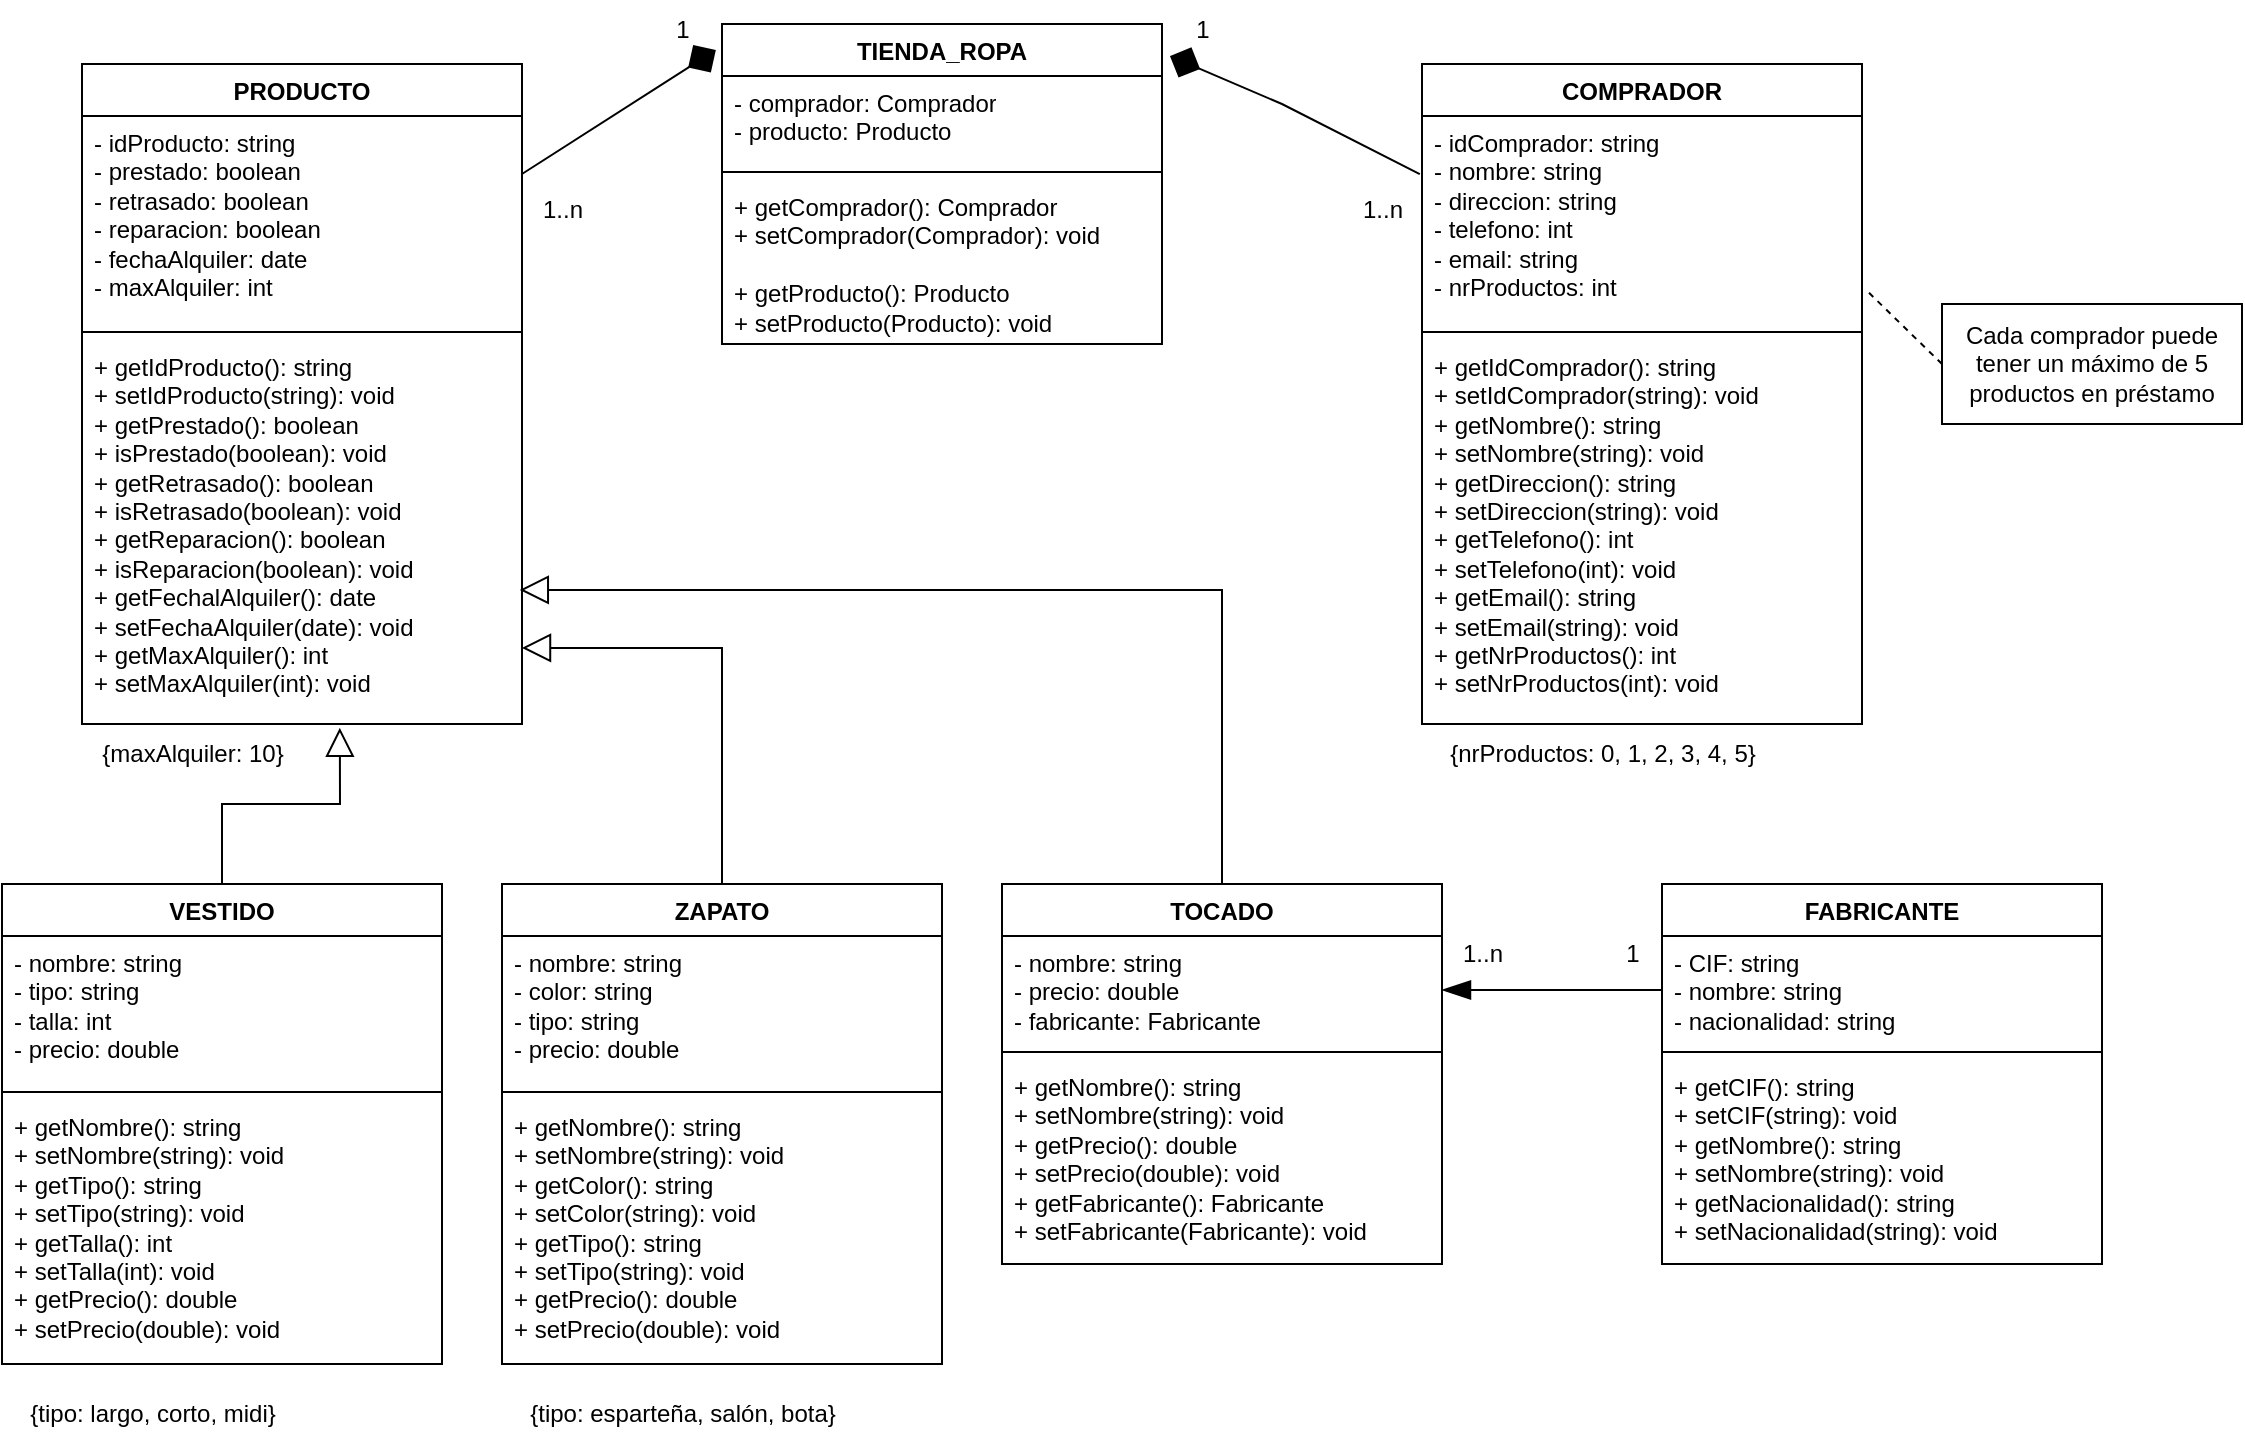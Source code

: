 <mxfile version="21.3.2" type="github">
  <diagram name="Page-1" id="Ce1ctauXF_vdWPDDygOI">
    <mxGraphModel dx="914" dy="549" grid="1" gridSize="10" guides="1" tooltips="1" connect="1" arrows="1" fold="1" page="1" pageScale="1" pageWidth="1169" pageHeight="827" math="0" shadow="0">
      <root>
        <mxCell id="0" />
        <mxCell id="1" parent="0" />
        <mxCell id="uwPxNzFWtOXTj_VPEGbY-1" value="TIENDA_ROPA" style="swimlane;fontStyle=1;align=center;verticalAlign=top;childLayout=stackLayout;horizontal=1;startSize=26;horizontalStack=0;resizeParent=1;resizeParentMax=0;resizeLast=0;collapsible=1;marginBottom=0;whiteSpace=wrap;html=1;" parent="1" vertex="1">
          <mxGeometry x="390" y="50" width="220" height="160" as="geometry" />
        </mxCell>
        <mxCell id="uwPxNzFWtOXTj_VPEGbY-2" value="&lt;div&gt;- comprador: Comprador&lt;/div&gt;&lt;div&gt;- producto: Producto&lt;br&gt;&lt;/div&gt;" style="text;strokeColor=none;fillColor=none;align=left;verticalAlign=top;spacingLeft=4;spacingRight=4;overflow=hidden;rotatable=0;points=[[0,0.5],[1,0.5]];portConstraint=eastwest;whiteSpace=wrap;html=1;" parent="uwPxNzFWtOXTj_VPEGbY-1" vertex="1">
          <mxGeometry y="26" width="220" height="44" as="geometry" />
        </mxCell>
        <mxCell id="uwPxNzFWtOXTj_VPEGbY-3" value="" style="line;strokeWidth=1;fillColor=none;align=left;verticalAlign=middle;spacingTop=-1;spacingLeft=3;spacingRight=3;rotatable=0;labelPosition=right;points=[];portConstraint=eastwest;strokeColor=inherit;" parent="uwPxNzFWtOXTj_VPEGbY-1" vertex="1">
          <mxGeometry y="70" width="220" height="8" as="geometry" />
        </mxCell>
        <mxCell id="uwPxNzFWtOXTj_VPEGbY-4" value="&lt;div&gt;+ getComprador(): Comprador&lt;/div&gt;&lt;div&gt;+ setComprador(Comprador): void&lt;br&gt;&lt;/div&gt;&lt;div&gt;&lt;br&gt;&lt;/div&gt;&lt;div&gt;+ getProducto(): Producto&lt;br&gt;&lt;/div&gt;&lt;div&gt;+ setProducto(Producto): void&lt;br&gt;&lt;/div&gt;&lt;div&gt;&lt;br&gt;&lt;br&gt;&lt;/div&gt;" style="text;strokeColor=none;fillColor=none;align=left;verticalAlign=top;spacingLeft=4;spacingRight=4;overflow=hidden;rotatable=0;points=[[0,0.5],[1,0.5]];portConstraint=eastwest;whiteSpace=wrap;html=1;" parent="uwPxNzFWtOXTj_VPEGbY-1" vertex="1">
          <mxGeometry y="78" width="220" height="82" as="geometry" />
        </mxCell>
        <mxCell id="uwPxNzFWtOXTj_VPEGbY-5" value="PRODUCTO" style="swimlane;fontStyle=1;align=center;verticalAlign=top;childLayout=stackLayout;horizontal=1;startSize=26;horizontalStack=0;resizeParent=1;resizeParentMax=0;resizeLast=0;collapsible=1;marginBottom=0;whiteSpace=wrap;html=1;" parent="1" vertex="1">
          <mxGeometry x="70" y="70" width="220" height="330" as="geometry" />
        </mxCell>
        <mxCell id="uwPxNzFWtOXTj_VPEGbY-6" value="&lt;div&gt;- idProducto: string&lt;br&gt;&lt;/div&gt;&lt;div&gt;- prestado: boolean&lt;/div&gt;&lt;div&gt;- retrasado: boolean&lt;/div&gt;&lt;div&gt;- reparacion: boolean&lt;br&gt;&lt;/div&gt;&lt;div&gt;- fechaAlquiler: date&lt;br&gt;&lt;/div&gt;&lt;div&gt;- maxAlquiler: int&lt;br&gt;&lt;/div&gt;&lt;div&gt;&lt;br&gt;&lt;/div&gt;" style="text;strokeColor=none;fillColor=none;align=left;verticalAlign=top;spacingLeft=4;spacingRight=4;overflow=hidden;rotatable=0;points=[[0,0.5],[1,0.5]];portConstraint=eastwest;whiteSpace=wrap;html=1;" parent="uwPxNzFWtOXTj_VPEGbY-5" vertex="1">
          <mxGeometry y="26" width="220" height="104" as="geometry" />
        </mxCell>
        <mxCell id="uwPxNzFWtOXTj_VPEGbY-7" value="" style="line;strokeWidth=1;fillColor=none;align=left;verticalAlign=middle;spacingTop=-1;spacingLeft=3;spacingRight=3;rotatable=0;labelPosition=right;points=[];portConstraint=eastwest;strokeColor=inherit;" parent="uwPxNzFWtOXTj_VPEGbY-5" vertex="1">
          <mxGeometry y="130" width="220" height="8" as="geometry" />
        </mxCell>
        <mxCell id="uwPxNzFWtOXTj_VPEGbY-8" value="&lt;div&gt;+ getIdProducto(): string&lt;/div&gt;&lt;div&gt;+ setIdProducto(string): void&lt;br&gt;&lt;/div&gt;&lt;div&gt;+ getPrestado(): boolean&lt;br&gt;&lt;/div&gt;&lt;div&gt;+ isPrestado(boolean): void&lt;br&gt;&lt;/div&gt;&lt;div&gt;&lt;div&gt;+ getRetrasado(): boolean&lt;br&gt;&lt;/div&gt;+ isRetrasado(boolean): void&lt;/div&gt;&lt;div&gt;+ getReparacion(): boolean&lt;br&gt;&lt;/div&gt;&lt;div&gt;+ isReparacion(boolean): void&lt;/div&gt;&lt;div&gt;+ getFechalAlquiler(): date&lt;br&gt;&lt;/div&gt;&lt;div&gt;&lt;div&gt;+ setFechaAlquiler(date): void&lt;/div&gt;&lt;div&gt;+ getMaxAlquiler(): int&lt;br&gt;&lt;/div&gt;+ setMaxAlquiler(int): void&lt;br&gt;&lt;br&gt;&lt;/div&gt;" style="text;strokeColor=none;fillColor=none;align=left;verticalAlign=top;spacingLeft=4;spacingRight=4;overflow=hidden;rotatable=0;points=[[0,0.5],[1,0.5]];portConstraint=eastwest;whiteSpace=wrap;html=1;" parent="uwPxNzFWtOXTj_VPEGbY-5" vertex="1">
          <mxGeometry y="138" width="220" height="192" as="geometry" />
        </mxCell>
        <mxCell id="uwPxNzFWtOXTj_VPEGbY-9" value="COMPRADOR" style="swimlane;fontStyle=1;align=center;verticalAlign=top;childLayout=stackLayout;horizontal=1;startSize=26;horizontalStack=0;resizeParent=1;resizeParentMax=0;resizeLast=0;collapsible=1;marginBottom=0;whiteSpace=wrap;html=1;" parent="1" vertex="1">
          <mxGeometry x="740" y="70" width="220" height="330" as="geometry" />
        </mxCell>
        <mxCell id="uwPxNzFWtOXTj_VPEGbY-10" value="&lt;div&gt;- idComprador: string&lt;/div&gt;&lt;div&gt;- nombre: string&lt;/div&gt;&lt;div&gt;- direccion: string&lt;/div&gt;&lt;div&gt;- telefono: int&lt;/div&gt;&lt;div&gt;- email: string&lt;/div&gt;&lt;div&gt;- nrProductos: int&lt;br&gt;&lt;/div&gt;&lt;div&gt;&lt;br&gt;&lt;/div&gt;" style="text;strokeColor=none;fillColor=none;align=left;verticalAlign=top;spacingLeft=4;spacingRight=4;overflow=hidden;rotatable=0;points=[[0,0.5],[1,0.5]];portConstraint=eastwest;whiteSpace=wrap;html=1;" parent="uwPxNzFWtOXTj_VPEGbY-9" vertex="1">
          <mxGeometry y="26" width="220" height="104" as="geometry" />
        </mxCell>
        <mxCell id="uwPxNzFWtOXTj_VPEGbY-11" value="" style="line;strokeWidth=1;fillColor=none;align=left;verticalAlign=middle;spacingTop=-1;spacingLeft=3;spacingRight=3;rotatable=0;labelPosition=right;points=[];portConstraint=eastwest;strokeColor=inherit;" parent="uwPxNzFWtOXTj_VPEGbY-9" vertex="1">
          <mxGeometry y="130" width="220" height="8" as="geometry" />
        </mxCell>
        <mxCell id="uwPxNzFWtOXTj_VPEGbY-12" value="&lt;div&gt;+ getIdComprador(): string&lt;/div&gt;&lt;div&gt;+ setIdComprador(string): void&lt;br&gt;&lt;/div&gt;&lt;div&gt;&lt;div&gt;+ getNombre(): string&lt;/div&gt;&lt;div&gt;+ setNombre(string): void&lt;/div&gt;&lt;/div&gt;&lt;div&gt;&lt;div&gt;+ getDireccion(): string&lt;/div&gt;&lt;div&gt;+ setDireccion(string): void&lt;/div&gt;&lt;div&gt;&lt;div&gt;+ getTelefono(): int&lt;br&gt;&lt;/div&gt;+ setTelefono(int): void&lt;/div&gt;&lt;/div&gt;&lt;div&gt;&lt;div&gt;+ getEmail(): string&lt;/div&gt;&lt;div&gt;+ setEmail(string): void&lt;/div&gt;&lt;div&gt;+ getNrProductos(): int&lt;br&gt;&lt;/div&gt;+ setNrProductos(int): void&lt;/div&gt;" style="text;strokeColor=none;fillColor=none;align=left;verticalAlign=top;spacingLeft=4;spacingRight=4;overflow=hidden;rotatable=0;points=[[0,0.5],[1,0.5]];portConstraint=eastwest;whiteSpace=wrap;html=1;" parent="uwPxNzFWtOXTj_VPEGbY-9" vertex="1">
          <mxGeometry y="138" width="220" height="192" as="geometry" />
        </mxCell>
        <mxCell id="uwPxNzFWtOXTj_VPEGbY-13" value="VESTIDO" style="swimlane;fontStyle=1;align=center;verticalAlign=top;childLayout=stackLayout;horizontal=1;startSize=26;horizontalStack=0;resizeParent=1;resizeParentMax=0;resizeLast=0;collapsible=1;marginBottom=0;whiteSpace=wrap;html=1;" parent="1" vertex="1">
          <mxGeometry x="30" y="480" width="220" height="240" as="geometry" />
        </mxCell>
        <mxCell id="uwPxNzFWtOXTj_VPEGbY-14" value="&lt;div&gt;- nombre: string&lt;/div&gt;&lt;div&gt;- tipo: string&lt;/div&gt;&lt;div&gt;- talla: int&lt;/div&gt;&lt;div&gt;- precio: double&lt;br&gt;&lt;/div&gt;&lt;div&gt;&lt;br&gt;&lt;/div&gt;" style="text;strokeColor=none;fillColor=none;align=left;verticalAlign=top;spacingLeft=4;spacingRight=4;overflow=hidden;rotatable=0;points=[[0,0.5],[1,0.5]];portConstraint=eastwest;whiteSpace=wrap;html=1;" parent="uwPxNzFWtOXTj_VPEGbY-13" vertex="1">
          <mxGeometry y="26" width="220" height="74" as="geometry" />
        </mxCell>
        <mxCell id="uwPxNzFWtOXTj_VPEGbY-15" value="" style="line;strokeWidth=1;fillColor=none;align=left;verticalAlign=middle;spacingTop=-1;spacingLeft=3;spacingRight=3;rotatable=0;labelPosition=right;points=[];portConstraint=eastwest;strokeColor=inherit;" parent="uwPxNzFWtOXTj_VPEGbY-13" vertex="1">
          <mxGeometry y="100" width="220" height="8" as="geometry" />
        </mxCell>
        <mxCell id="uwPxNzFWtOXTj_VPEGbY-16" value="&lt;div&gt;+ getNombre(): string&lt;/div&gt;&lt;div&gt;+ setNombre(string): void&lt;br&gt;&lt;/div&gt;&lt;div&gt;&lt;div&gt;+ getTipo(): string&lt;/div&gt;+ setTipo(string): void&lt;div&gt;+ getTalla(): int&lt;br&gt;&lt;/div&gt;+ setTalla(int): void&lt;div&gt;+ getPrecio(): double&lt;/div&gt;+ setPrecio(double): void&lt;/div&gt;&lt;div&gt;&lt;br&gt;&lt;br&gt;&lt;/div&gt;" style="text;strokeColor=none;fillColor=none;align=left;verticalAlign=top;spacingLeft=4;spacingRight=4;overflow=hidden;rotatable=0;points=[[0,0.5],[1,0.5]];portConstraint=eastwest;whiteSpace=wrap;html=1;" parent="uwPxNzFWtOXTj_VPEGbY-13" vertex="1">
          <mxGeometry y="108" width="220" height="132" as="geometry" />
        </mxCell>
        <mxCell id="uwPxNzFWtOXTj_VPEGbY-17" value="ZAPATO" style="swimlane;fontStyle=1;align=center;verticalAlign=top;childLayout=stackLayout;horizontal=1;startSize=26;horizontalStack=0;resizeParent=1;resizeParentMax=0;resizeLast=0;collapsible=1;marginBottom=0;whiteSpace=wrap;html=1;" parent="1" vertex="1">
          <mxGeometry x="280" y="480" width="220" height="240" as="geometry" />
        </mxCell>
        <mxCell id="uwPxNzFWtOXTj_VPEGbY-18" value="&lt;div&gt;- nombre: string&lt;/div&gt;&lt;div&gt;- color: string&lt;/div&gt;&lt;div&gt;- tipo: string&lt;/div&gt;&lt;div&gt;- precio: double&lt;br&gt;&lt;/div&gt;&lt;div&gt;&lt;br&gt;&lt;/div&gt;" style="text;strokeColor=none;fillColor=none;align=left;verticalAlign=top;spacingLeft=4;spacingRight=4;overflow=hidden;rotatable=0;points=[[0,0.5],[1,0.5]];portConstraint=eastwest;whiteSpace=wrap;html=1;" parent="uwPxNzFWtOXTj_VPEGbY-17" vertex="1">
          <mxGeometry y="26" width="220" height="74" as="geometry" />
        </mxCell>
        <mxCell id="uwPxNzFWtOXTj_VPEGbY-19" value="" style="line;strokeWidth=1;fillColor=none;align=left;verticalAlign=middle;spacingTop=-1;spacingLeft=3;spacingRight=3;rotatable=0;labelPosition=right;points=[];portConstraint=eastwest;strokeColor=inherit;" parent="uwPxNzFWtOXTj_VPEGbY-17" vertex="1">
          <mxGeometry y="100" width="220" height="8" as="geometry" />
        </mxCell>
        <mxCell id="uwPxNzFWtOXTj_VPEGbY-20" value="&lt;div&gt;+ getNombre(): string&lt;/div&gt;&lt;div&gt;+ setNombre(string): void&lt;/div&gt;&lt;div&gt;&lt;div&gt;+ getColor(): string&lt;br&gt;&lt;/div&gt;+ setColor(string): void&lt;/div&gt;&lt;div&gt;&lt;div&gt;+ getTipo(): string&lt;/div&gt;+ setTipo(string): void&lt;div&gt;+ getPrecio(): double&lt;/div&gt;+ setPrecio(double): void&lt;/div&gt;&lt;div&gt;&lt;br&gt;&lt;br&gt;&lt;br&gt;&lt;/div&gt;" style="text;strokeColor=none;fillColor=none;align=left;verticalAlign=top;spacingLeft=4;spacingRight=4;overflow=hidden;rotatable=0;points=[[0,0.5],[1,0.5]];portConstraint=eastwest;whiteSpace=wrap;html=1;" parent="uwPxNzFWtOXTj_VPEGbY-17" vertex="1">
          <mxGeometry y="108" width="220" height="132" as="geometry" />
        </mxCell>
        <mxCell id="uwPxNzFWtOXTj_VPEGbY-21" value="{tipo: largo, corto, midi}" style="text;html=1;align=center;verticalAlign=middle;resizable=0;points=[];autosize=1;strokeColor=none;fillColor=none;" parent="1" vertex="1">
          <mxGeometry x="30" y="730" width="150" height="30" as="geometry" />
        </mxCell>
        <mxCell id="uwPxNzFWtOXTj_VPEGbY-22" value="{tipo: esparteña, salón, bota}" style="text;html=1;align=center;verticalAlign=middle;resizable=0;points=[];autosize=1;strokeColor=none;fillColor=none;" parent="1" vertex="1">
          <mxGeometry x="280" y="730" width="180" height="30" as="geometry" />
        </mxCell>
        <mxCell id="uwPxNzFWtOXTj_VPEGbY-23" value="TOCADO" style="swimlane;fontStyle=1;align=center;verticalAlign=top;childLayout=stackLayout;horizontal=1;startSize=26;horizontalStack=0;resizeParent=1;resizeParentMax=0;resizeLast=0;collapsible=1;marginBottom=0;whiteSpace=wrap;html=1;" parent="1" vertex="1">
          <mxGeometry x="530" y="480" width="220" height="190" as="geometry" />
        </mxCell>
        <mxCell id="uwPxNzFWtOXTj_VPEGbY-24" value="&lt;div&gt;- nombre: string&lt;/div&gt;&lt;div&gt;- precio: double&lt;/div&gt;&lt;div&gt;- fabricante: Fabricante&lt;br&gt;&lt;/div&gt;&lt;div&gt;&lt;br&gt;&lt;/div&gt;" style="text;strokeColor=none;fillColor=none;align=left;verticalAlign=top;spacingLeft=4;spacingRight=4;overflow=hidden;rotatable=0;points=[[0,0.5],[1,0.5]];portConstraint=eastwest;whiteSpace=wrap;html=1;" parent="uwPxNzFWtOXTj_VPEGbY-23" vertex="1">
          <mxGeometry y="26" width="220" height="54" as="geometry" />
        </mxCell>
        <mxCell id="uwPxNzFWtOXTj_VPEGbY-25" value="" style="line;strokeWidth=1;fillColor=none;align=left;verticalAlign=middle;spacingTop=-1;spacingLeft=3;spacingRight=3;rotatable=0;labelPosition=right;points=[];portConstraint=eastwest;strokeColor=inherit;" parent="uwPxNzFWtOXTj_VPEGbY-23" vertex="1">
          <mxGeometry y="80" width="220" height="8" as="geometry" />
        </mxCell>
        <mxCell id="uwPxNzFWtOXTj_VPEGbY-26" value="&lt;div&gt;+ getNombre(): string&lt;/div&gt;&lt;div&gt;+ setNombre(string): void&lt;/div&gt;&lt;div&gt;&lt;div&gt;+ getPrecio(): double&lt;/div&gt;+ setPrecio(double): void&lt;/div&gt;&lt;div&gt;+ getFabricante(): Fabricante&lt;/div&gt;&lt;div&gt;+ setFabricante(Fabricante): void&lt;br&gt;&lt;br&gt;&lt;/div&gt;" style="text;strokeColor=none;fillColor=none;align=left;verticalAlign=top;spacingLeft=4;spacingRight=4;overflow=hidden;rotatable=0;points=[[0,0.5],[1,0.5]];portConstraint=eastwest;whiteSpace=wrap;html=1;" parent="uwPxNzFWtOXTj_VPEGbY-23" vertex="1">
          <mxGeometry y="88" width="220" height="102" as="geometry" />
        </mxCell>
        <mxCell id="uwPxNzFWtOXTj_VPEGbY-27" value="FABRICANTE" style="swimlane;fontStyle=1;align=center;verticalAlign=top;childLayout=stackLayout;horizontal=1;startSize=26;horizontalStack=0;resizeParent=1;resizeParentMax=0;resizeLast=0;collapsible=1;marginBottom=0;whiteSpace=wrap;html=1;" parent="1" vertex="1">
          <mxGeometry x="860" y="480" width="220" height="190" as="geometry" />
        </mxCell>
        <mxCell id="uwPxNzFWtOXTj_VPEGbY-28" value="&lt;div&gt;- CIF: string&lt;br&gt;&lt;/div&gt;&lt;div&gt;- nombre: string&lt;/div&gt;&lt;div&gt;- nacionalidad: string&lt;br&gt;&lt;/div&gt;&lt;div&gt;&lt;br&gt;&lt;/div&gt;" style="text;strokeColor=none;fillColor=none;align=left;verticalAlign=top;spacingLeft=4;spacingRight=4;overflow=hidden;rotatable=0;points=[[0,0.5],[1,0.5]];portConstraint=eastwest;whiteSpace=wrap;html=1;" parent="uwPxNzFWtOXTj_VPEGbY-27" vertex="1">
          <mxGeometry y="26" width="220" height="54" as="geometry" />
        </mxCell>
        <mxCell id="uwPxNzFWtOXTj_VPEGbY-29" value="" style="line;strokeWidth=1;fillColor=none;align=left;verticalAlign=middle;spacingTop=-1;spacingLeft=3;spacingRight=3;rotatable=0;labelPosition=right;points=[];portConstraint=eastwest;strokeColor=inherit;" parent="uwPxNzFWtOXTj_VPEGbY-27" vertex="1">
          <mxGeometry y="80" width="220" height="8" as="geometry" />
        </mxCell>
        <mxCell id="uwPxNzFWtOXTj_VPEGbY-30" value="&lt;div&gt;+ getCIF(): string&lt;/div&gt;&lt;div&gt;+ setCIF(string): void&lt;/div&gt;&lt;div&gt;+ getNombre(): string&lt;/div&gt;&lt;div&gt;+ setNombre(string): void&lt;/div&gt;&lt;div&gt;+ getNacionalidad(): string&lt;/div&gt;&lt;div&gt;+ setNacionalidad(string): void&lt;/div&gt;" style="text;strokeColor=none;fillColor=none;align=left;verticalAlign=top;spacingLeft=4;spacingRight=4;overflow=hidden;rotatable=0;points=[[0,0.5],[1,0.5]];portConstraint=eastwest;whiteSpace=wrap;html=1;" parent="uwPxNzFWtOXTj_VPEGbY-27" vertex="1">
          <mxGeometry y="88" width="220" height="102" as="geometry" />
        </mxCell>
        <mxCell id="uwPxNzFWtOXTj_VPEGbY-31" value="{nrProductos: 0, 1, 2, 3, 4, 5}" style="text;html=1;align=center;verticalAlign=middle;resizable=0;points=[];autosize=1;strokeColor=none;fillColor=none;" parent="1" vertex="1">
          <mxGeometry x="740" y="400" width="180" height="30" as="geometry" />
        </mxCell>
        <mxCell id="uwPxNzFWtOXTj_VPEGbY-32" value="{maxAlquiler: 10}" style="text;html=1;align=center;verticalAlign=middle;resizable=0;points=[];autosize=1;strokeColor=none;fillColor=none;" parent="1" vertex="1">
          <mxGeometry x="70" y="400" width="110" height="30" as="geometry" />
        </mxCell>
        <mxCell id="uwPxNzFWtOXTj_VPEGbY-33" value="" style="endArrow=block;endFill=0;endSize=12;html=1;rounded=0;exitX=0.5;exitY=0;exitDx=0;exitDy=0;entryX=0.586;entryY=1.01;entryDx=0;entryDy=0;entryPerimeter=0;" parent="1" source="uwPxNzFWtOXTj_VPEGbY-13" target="uwPxNzFWtOXTj_VPEGbY-8" edge="1">
          <mxGeometry width="160" relative="1" as="geometry">
            <mxPoint x="400" y="370" as="sourcePoint" />
            <mxPoint x="560" y="370" as="targetPoint" />
            <Array as="points">
              <mxPoint x="140" y="440" />
              <mxPoint x="199" y="440" />
            </Array>
          </mxGeometry>
        </mxCell>
        <mxCell id="uwPxNzFWtOXTj_VPEGbY-34" value="" style="endArrow=block;endFill=0;endSize=12;html=1;rounded=0;exitX=0.5;exitY=0;exitDx=0;exitDy=0;entryX=1;entryY=0.802;entryDx=0;entryDy=0;entryPerimeter=0;" parent="1" source="uwPxNzFWtOXTj_VPEGbY-17" target="uwPxNzFWtOXTj_VPEGbY-8" edge="1">
          <mxGeometry width="160" relative="1" as="geometry">
            <mxPoint x="320" y="453" as="sourcePoint" />
            <mxPoint x="379" y="375" as="targetPoint" />
            <Array as="points">
              <mxPoint x="390" y="362" />
            </Array>
          </mxGeometry>
        </mxCell>
        <mxCell id="uwPxNzFWtOXTj_VPEGbY-35" value="" style="endArrow=block;endFill=0;endSize=12;html=1;rounded=0;exitX=0.5;exitY=0;exitDx=0;exitDy=0;entryX=0.995;entryY=0.651;entryDx=0;entryDy=0;entryPerimeter=0;" parent="1" source="uwPxNzFWtOXTj_VPEGbY-23" target="uwPxNzFWtOXTj_VPEGbY-8" edge="1">
          <mxGeometry width="160" relative="1" as="geometry">
            <mxPoint x="440" y="418" as="sourcePoint" />
            <mxPoint x="340" y="300" as="targetPoint" />
            <Array as="points">
              <mxPoint x="640" y="333" />
            </Array>
          </mxGeometry>
        </mxCell>
        <mxCell id="uwPxNzFWtOXTj_VPEGbY-36" value="" style="endArrow=diamond;endFill=1;endSize=14;html=1;rounded=0;entryX=-0.014;entryY=0.081;entryDx=0;entryDy=0;entryPerimeter=0;" parent="1" target="uwPxNzFWtOXTj_VPEGbY-1" edge="1">
          <mxGeometry width="160" relative="1" as="geometry">
            <mxPoint x="290" y="125" as="sourcePoint" />
            <mxPoint x="690" y="270" as="targetPoint" />
          </mxGeometry>
        </mxCell>
        <mxCell id="uwPxNzFWtOXTj_VPEGbY-37" value="" style="endArrow=diamond;endFill=1;endSize=14;html=1;rounded=0;entryX=1.018;entryY=0.1;entryDx=0;entryDy=0;entryPerimeter=0;exitX=-0.005;exitY=0.279;exitDx=0;exitDy=0;exitPerimeter=0;" parent="1" source="uwPxNzFWtOXTj_VPEGbY-10" target="uwPxNzFWtOXTj_VPEGbY-1" edge="1">
          <mxGeometry width="160" relative="1" as="geometry">
            <mxPoint x="300" y="135" as="sourcePoint" />
            <mxPoint x="399" y="135" as="targetPoint" />
            <Array as="points">
              <mxPoint x="670" y="90" />
            </Array>
          </mxGeometry>
        </mxCell>
        <mxCell id="uwPxNzFWtOXTj_VPEGbY-38" value="1" style="text;html=1;align=center;verticalAlign=middle;resizable=0;points=[];autosize=1;strokeColor=none;fillColor=none;" parent="1" vertex="1">
          <mxGeometry x="355" y="38" width="30" height="30" as="geometry" />
        </mxCell>
        <mxCell id="uwPxNzFWtOXTj_VPEGbY-39" value="1" style="text;html=1;align=center;verticalAlign=middle;resizable=0;points=[];autosize=1;strokeColor=none;fillColor=none;" parent="1" vertex="1">
          <mxGeometry x="615" y="38" width="30" height="30" as="geometry" />
        </mxCell>
        <mxCell id="uwPxNzFWtOXTj_VPEGbY-40" value="1..n" style="text;html=1;align=center;verticalAlign=middle;resizable=0;points=[];autosize=1;strokeColor=none;fillColor=none;" parent="1" vertex="1">
          <mxGeometry x="290" y="128" width="40" height="30" as="geometry" />
        </mxCell>
        <mxCell id="uwPxNzFWtOXTj_VPEGbY-41" value="1..n" style="text;html=1;align=center;verticalAlign=middle;resizable=0;points=[];autosize=1;strokeColor=none;fillColor=none;" parent="1" vertex="1">
          <mxGeometry x="700" y="128" width="40" height="30" as="geometry" />
        </mxCell>
        <mxCell id="uwPxNzFWtOXTj_VPEGbY-42" value="" style="endArrow=blockThin;endFill=1;endSize=12;html=1;rounded=0;entryX=1;entryY=0.5;entryDx=0;entryDy=0;exitX=0;exitY=0.5;exitDx=0;exitDy=0;" parent="1" source="uwPxNzFWtOXTj_VPEGbY-28" target="uwPxNzFWtOXTj_VPEGbY-24" edge="1">
          <mxGeometry width="160" relative="1" as="geometry">
            <mxPoint x="500" y="500" as="sourcePoint" />
            <mxPoint x="660" y="500" as="targetPoint" />
          </mxGeometry>
        </mxCell>
        <mxCell id="uwPxNzFWtOXTj_VPEGbY-43" value="1" style="text;html=1;align=center;verticalAlign=middle;resizable=0;points=[];autosize=1;strokeColor=none;fillColor=none;" parent="1" vertex="1">
          <mxGeometry x="830" y="500" width="30" height="30" as="geometry" />
        </mxCell>
        <mxCell id="uwPxNzFWtOXTj_VPEGbY-44" value="1..n" style="text;html=1;align=center;verticalAlign=middle;resizable=0;points=[];autosize=1;strokeColor=none;fillColor=none;" parent="1" vertex="1">
          <mxGeometry x="750" y="500" width="40" height="30" as="geometry" />
        </mxCell>
        <mxCell id="T3TawlqgKbbavZdzs_UZ-1" value="Cada comprador puede tener un máximo de 5 productos en préstamo" style="rounded=0;whiteSpace=wrap;html=1;" parent="1" vertex="1">
          <mxGeometry x="1000" y="190" width="150" height="60" as="geometry" />
        </mxCell>
        <mxCell id="T3TawlqgKbbavZdzs_UZ-2" value="" style="endArrow=none;dashed=1;html=1;strokeWidth=1;rounded=0;entryX=1.014;entryY=0.846;entryDx=0;entryDy=0;exitX=0;exitY=0.5;exitDx=0;exitDy=0;entryPerimeter=0;" parent="1" source="T3TawlqgKbbavZdzs_UZ-1" target="uwPxNzFWtOXTj_VPEGbY-10" edge="1">
          <mxGeometry width="50" height="50" relative="1" as="geometry">
            <mxPoint x="990" y="180" as="sourcePoint" />
            <mxPoint x="1040" y="130" as="targetPoint" />
          </mxGeometry>
        </mxCell>
      </root>
    </mxGraphModel>
  </diagram>
</mxfile>
